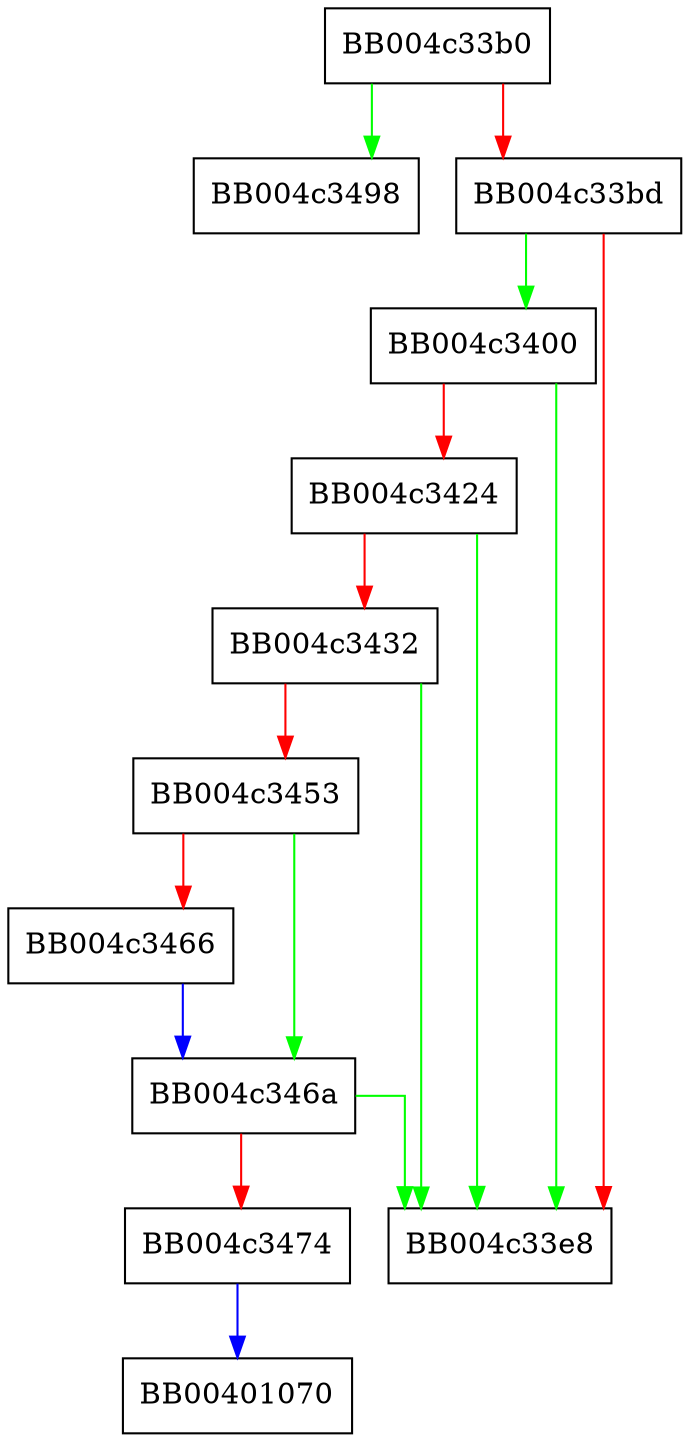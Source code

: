 digraph ossl_quic_wire_decode_transport_param_cid {
  node [shape="box"];
  graph [splines=ortho];
  BB004c33b0 -> BB004c3498 [color="green"];
  BB004c33b0 -> BB004c33bd [color="red"];
  BB004c33bd -> BB004c3400 [color="green"];
  BB004c33bd -> BB004c33e8 [color="red"];
  BB004c3400 -> BB004c33e8 [color="green"];
  BB004c3400 -> BB004c3424 [color="red"];
  BB004c3424 -> BB004c33e8 [color="green"];
  BB004c3424 -> BB004c3432 [color="red"];
  BB004c3432 -> BB004c33e8 [color="green"];
  BB004c3432 -> BB004c3453 [color="red"];
  BB004c3453 -> BB004c346a [color="green"];
  BB004c3453 -> BB004c3466 [color="red"];
  BB004c3466 -> BB004c346a [color="blue"];
  BB004c346a -> BB004c33e8 [color="green"];
  BB004c346a -> BB004c3474 [color="red"];
  BB004c3474 -> BB00401070 [color="blue"];
}